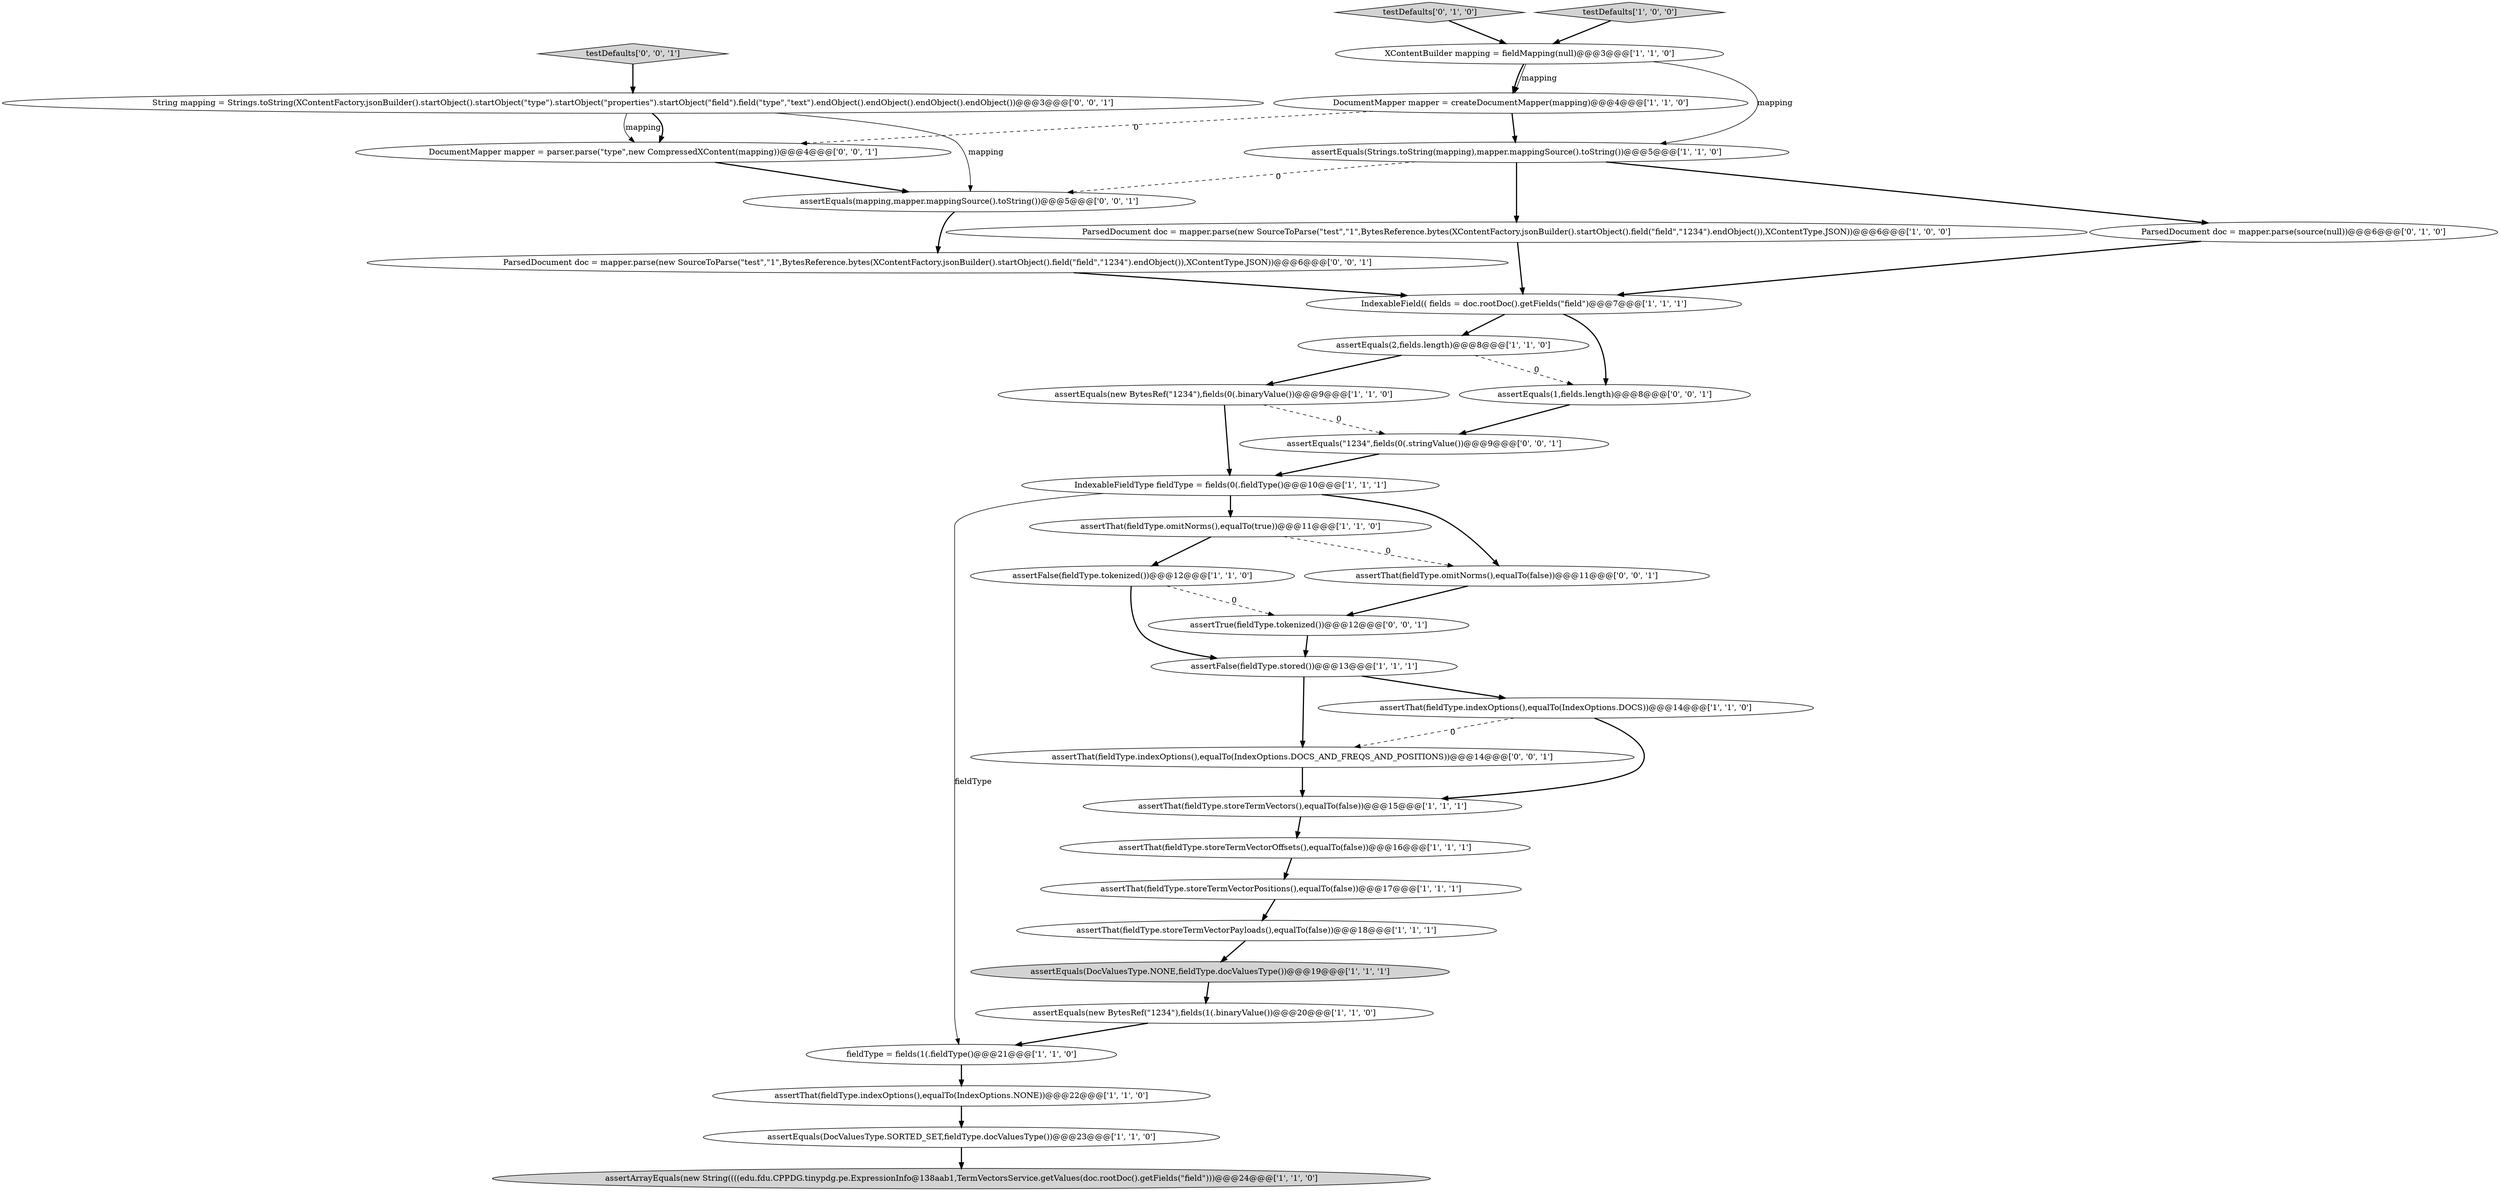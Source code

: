 digraph {
16 [style = filled, label = "fieldType = fields(1(.fieldType()@@@21@@@['1', '1', '0']", fillcolor = white, shape = ellipse image = "AAA0AAABBB1BBB"];
0 [style = filled, label = "IndexableField(( fields = doc.rootDoc().getFields(\"field\")@@@7@@@['1', '1', '1']", fillcolor = white, shape = ellipse image = "AAA0AAABBB1BBB"];
26 [style = filled, label = "DocumentMapper mapper = parser.parse(\"type\",new CompressedXContent(mapping))@@@4@@@['0', '0', '1']", fillcolor = white, shape = ellipse image = "AAA0AAABBB3BBB"];
3 [style = filled, label = "assertThat(fieldType.storeTermVectors(),equalTo(false))@@@15@@@['1', '1', '1']", fillcolor = white, shape = ellipse image = "AAA0AAABBB1BBB"];
28 [style = filled, label = "ParsedDocument doc = mapper.parse(new SourceToParse(\"test\",\"1\",BytesReference.bytes(XContentFactory.jsonBuilder().startObject().field(\"field\",\"1234\").endObject()),XContentType.JSON))@@@6@@@['0', '0', '1']", fillcolor = white, shape = ellipse image = "AAA0AAABBB3BBB"];
29 [style = filled, label = "assertThat(fieldType.omitNorms(),equalTo(false))@@@11@@@['0', '0', '1']", fillcolor = white, shape = ellipse image = "AAA0AAABBB3BBB"];
13 [style = filled, label = "assertEquals(DocValuesType.SORTED_SET,fieldType.docValuesType())@@@23@@@['1', '1', '0']", fillcolor = white, shape = ellipse image = "AAA0AAABBB1BBB"];
25 [style = filled, label = "assertEquals(mapping,mapper.mappingSource().toString())@@@5@@@['0', '0', '1']", fillcolor = white, shape = ellipse image = "AAA0AAABBB3BBB"];
15 [style = filled, label = "assertThat(fieldType.storeTermVectorOffsets(),equalTo(false))@@@16@@@['1', '1', '1']", fillcolor = white, shape = ellipse image = "AAA0AAABBB1BBB"];
19 [style = filled, label = "assertArrayEquals(new String((((edu.fdu.CPPDG.tinypdg.pe.ExpressionInfo@138aab1,TermVectorsService.getValues(doc.rootDoc().getFields(\"field\")))@@@24@@@['1', '1', '0']", fillcolor = lightgray, shape = ellipse image = "AAA0AAABBB1BBB"];
20 [style = filled, label = "assertEquals(new BytesRef(\"1234\"),fields(0(.binaryValue())@@@9@@@['1', '1', '0']", fillcolor = white, shape = ellipse image = "AAA0AAABBB1BBB"];
23 [style = filled, label = "ParsedDocument doc = mapper.parse(source(null))@@@6@@@['0', '1', '0']", fillcolor = white, shape = ellipse image = "AAA0AAABBB2BBB"];
5 [style = filled, label = "assertEquals(Strings.toString(mapping),mapper.mappingSource().toString())@@@5@@@['1', '1', '0']", fillcolor = white, shape = ellipse image = "AAA0AAABBB1BBB"];
27 [style = filled, label = "assertEquals(\"1234\",fields(0(.stringValue())@@@9@@@['0', '0', '1']", fillcolor = white, shape = ellipse image = "AAA0AAABBB3BBB"];
32 [style = filled, label = "assertThat(fieldType.indexOptions(),equalTo(IndexOptions.DOCS_AND_FREQS_AND_POSITIONS))@@@14@@@['0', '0', '1']", fillcolor = white, shape = ellipse image = "AAA0AAABBB3BBB"];
33 [style = filled, label = "assertTrue(fieldType.tokenized())@@@12@@@['0', '0', '1']", fillcolor = white, shape = ellipse image = "AAA0AAABBB3BBB"];
34 [style = filled, label = "String mapping = Strings.toString(XContentFactory.jsonBuilder().startObject().startObject(\"type\").startObject(\"properties\").startObject(\"field\").field(\"type\",\"text\").endObject().endObject().endObject().endObject())@@@3@@@['0', '0', '1']", fillcolor = white, shape = ellipse image = "AAA0AAABBB3BBB"];
12 [style = filled, label = "assertThat(fieldType.storeTermVectorPayloads(),equalTo(false))@@@18@@@['1', '1', '1']", fillcolor = white, shape = ellipse image = "AAA0AAABBB1BBB"];
8 [style = filled, label = "assertThat(fieldType.indexOptions(),equalTo(IndexOptions.NONE))@@@22@@@['1', '1', '0']", fillcolor = white, shape = ellipse image = "AAA0AAABBB1BBB"];
31 [style = filled, label = "assertEquals(1,fields.length)@@@8@@@['0', '0', '1']", fillcolor = white, shape = ellipse image = "AAA0AAABBB3BBB"];
14 [style = filled, label = "assertFalse(fieldType.stored())@@@13@@@['1', '1', '1']", fillcolor = white, shape = ellipse image = "AAA0AAABBB1BBB"];
7 [style = filled, label = "assertEquals(2,fields.length)@@@8@@@['1', '1', '0']", fillcolor = white, shape = ellipse image = "AAA0AAABBB1BBB"];
18 [style = filled, label = "assertEquals(DocValuesType.NONE,fieldType.docValuesType())@@@19@@@['1', '1', '1']", fillcolor = lightgray, shape = ellipse image = "AAA0AAABBB1BBB"];
24 [style = filled, label = "testDefaults['0', '1', '0']", fillcolor = lightgray, shape = diamond image = "AAA0AAABBB2BBB"];
10 [style = filled, label = "IndexableFieldType fieldType = fields(0(.fieldType()@@@10@@@['1', '1', '1']", fillcolor = white, shape = ellipse image = "AAA0AAABBB1BBB"];
2 [style = filled, label = "assertThat(fieldType.omitNorms(),equalTo(true))@@@11@@@['1', '1', '0']", fillcolor = white, shape = ellipse image = "AAA0AAABBB1BBB"];
6 [style = filled, label = "testDefaults['1', '0', '0']", fillcolor = lightgray, shape = diamond image = "AAA0AAABBB1BBB"];
30 [style = filled, label = "testDefaults['0', '0', '1']", fillcolor = lightgray, shape = diamond image = "AAA0AAABBB3BBB"];
17 [style = filled, label = "DocumentMapper mapper = createDocumentMapper(mapping)@@@4@@@['1', '1', '0']", fillcolor = white, shape = ellipse image = "AAA0AAABBB1BBB"];
22 [style = filled, label = "assertFalse(fieldType.tokenized())@@@12@@@['1', '1', '0']", fillcolor = white, shape = ellipse image = "AAA0AAABBB1BBB"];
11 [style = filled, label = "assertThat(fieldType.indexOptions(),equalTo(IndexOptions.DOCS))@@@14@@@['1', '1', '0']", fillcolor = white, shape = ellipse image = "AAA0AAABBB1BBB"];
21 [style = filled, label = "assertEquals(new BytesRef(\"1234\"),fields(1(.binaryValue())@@@20@@@['1', '1', '0']", fillcolor = white, shape = ellipse image = "AAA0AAABBB1BBB"];
1 [style = filled, label = "ParsedDocument doc = mapper.parse(new SourceToParse(\"test\",\"1\",BytesReference.bytes(XContentFactory.jsonBuilder().startObject().field(\"field\",\"1234\").endObject()),XContentType.JSON))@@@6@@@['1', '0', '0']", fillcolor = white, shape = ellipse image = "AAA0AAABBB1BBB"];
4 [style = filled, label = "assertThat(fieldType.storeTermVectorPositions(),equalTo(false))@@@17@@@['1', '1', '1']", fillcolor = white, shape = ellipse image = "AAA0AAABBB1BBB"];
9 [style = filled, label = "XContentBuilder mapping = fieldMapping(null)@@@3@@@['1', '1', '0']", fillcolor = white, shape = ellipse image = "AAA0AAABBB1BBB"];
11->32 [style = dashed, label="0"];
11->3 [style = bold, label=""];
30->34 [style = bold, label=""];
10->2 [style = bold, label=""];
20->10 [style = bold, label=""];
13->19 [style = bold, label=""];
14->32 [style = bold, label=""];
0->7 [style = bold, label=""];
17->26 [style = dashed, label="0"];
7->31 [style = dashed, label="0"];
5->1 [style = bold, label=""];
21->16 [style = bold, label=""];
15->4 [style = bold, label=""];
34->26 [style = solid, label="mapping"];
16->8 [style = bold, label=""];
7->20 [style = bold, label=""];
14->11 [style = bold, label=""];
10->29 [style = bold, label=""];
23->0 [style = bold, label=""];
0->31 [style = bold, label=""];
6->9 [style = bold, label=""];
26->25 [style = bold, label=""];
25->28 [style = bold, label=""];
9->5 [style = solid, label="mapping"];
22->14 [style = bold, label=""];
5->23 [style = bold, label=""];
9->17 [style = bold, label=""];
27->10 [style = bold, label=""];
2->22 [style = bold, label=""];
5->25 [style = dashed, label="0"];
20->27 [style = dashed, label="0"];
32->3 [style = bold, label=""];
12->18 [style = bold, label=""];
8->13 [style = bold, label=""];
4->12 [style = bold, label=""];
2->29 [style = dashed, label="0"];
3->15 [style = bold, label=""];
22->33 [style = dashed, label="0"];
18->21 [style = bold, label=""];
24->9 [style = bold, label=""];
33->14 [style = bold, label=""];
10->16 [style = solid, label="fieldType"];
9->17 [style = solid, label="mapping"];
34->26 [style = bold, label=""];
31->27 [style = bold, label=""];
17->5 [style = bold, label=""];
28->0 [style = bold, label=""];
29->33 [style = bold, label=""];
1->0 [style = bold, label=""];
34->25 [style = solid, label="mapping"];
}
